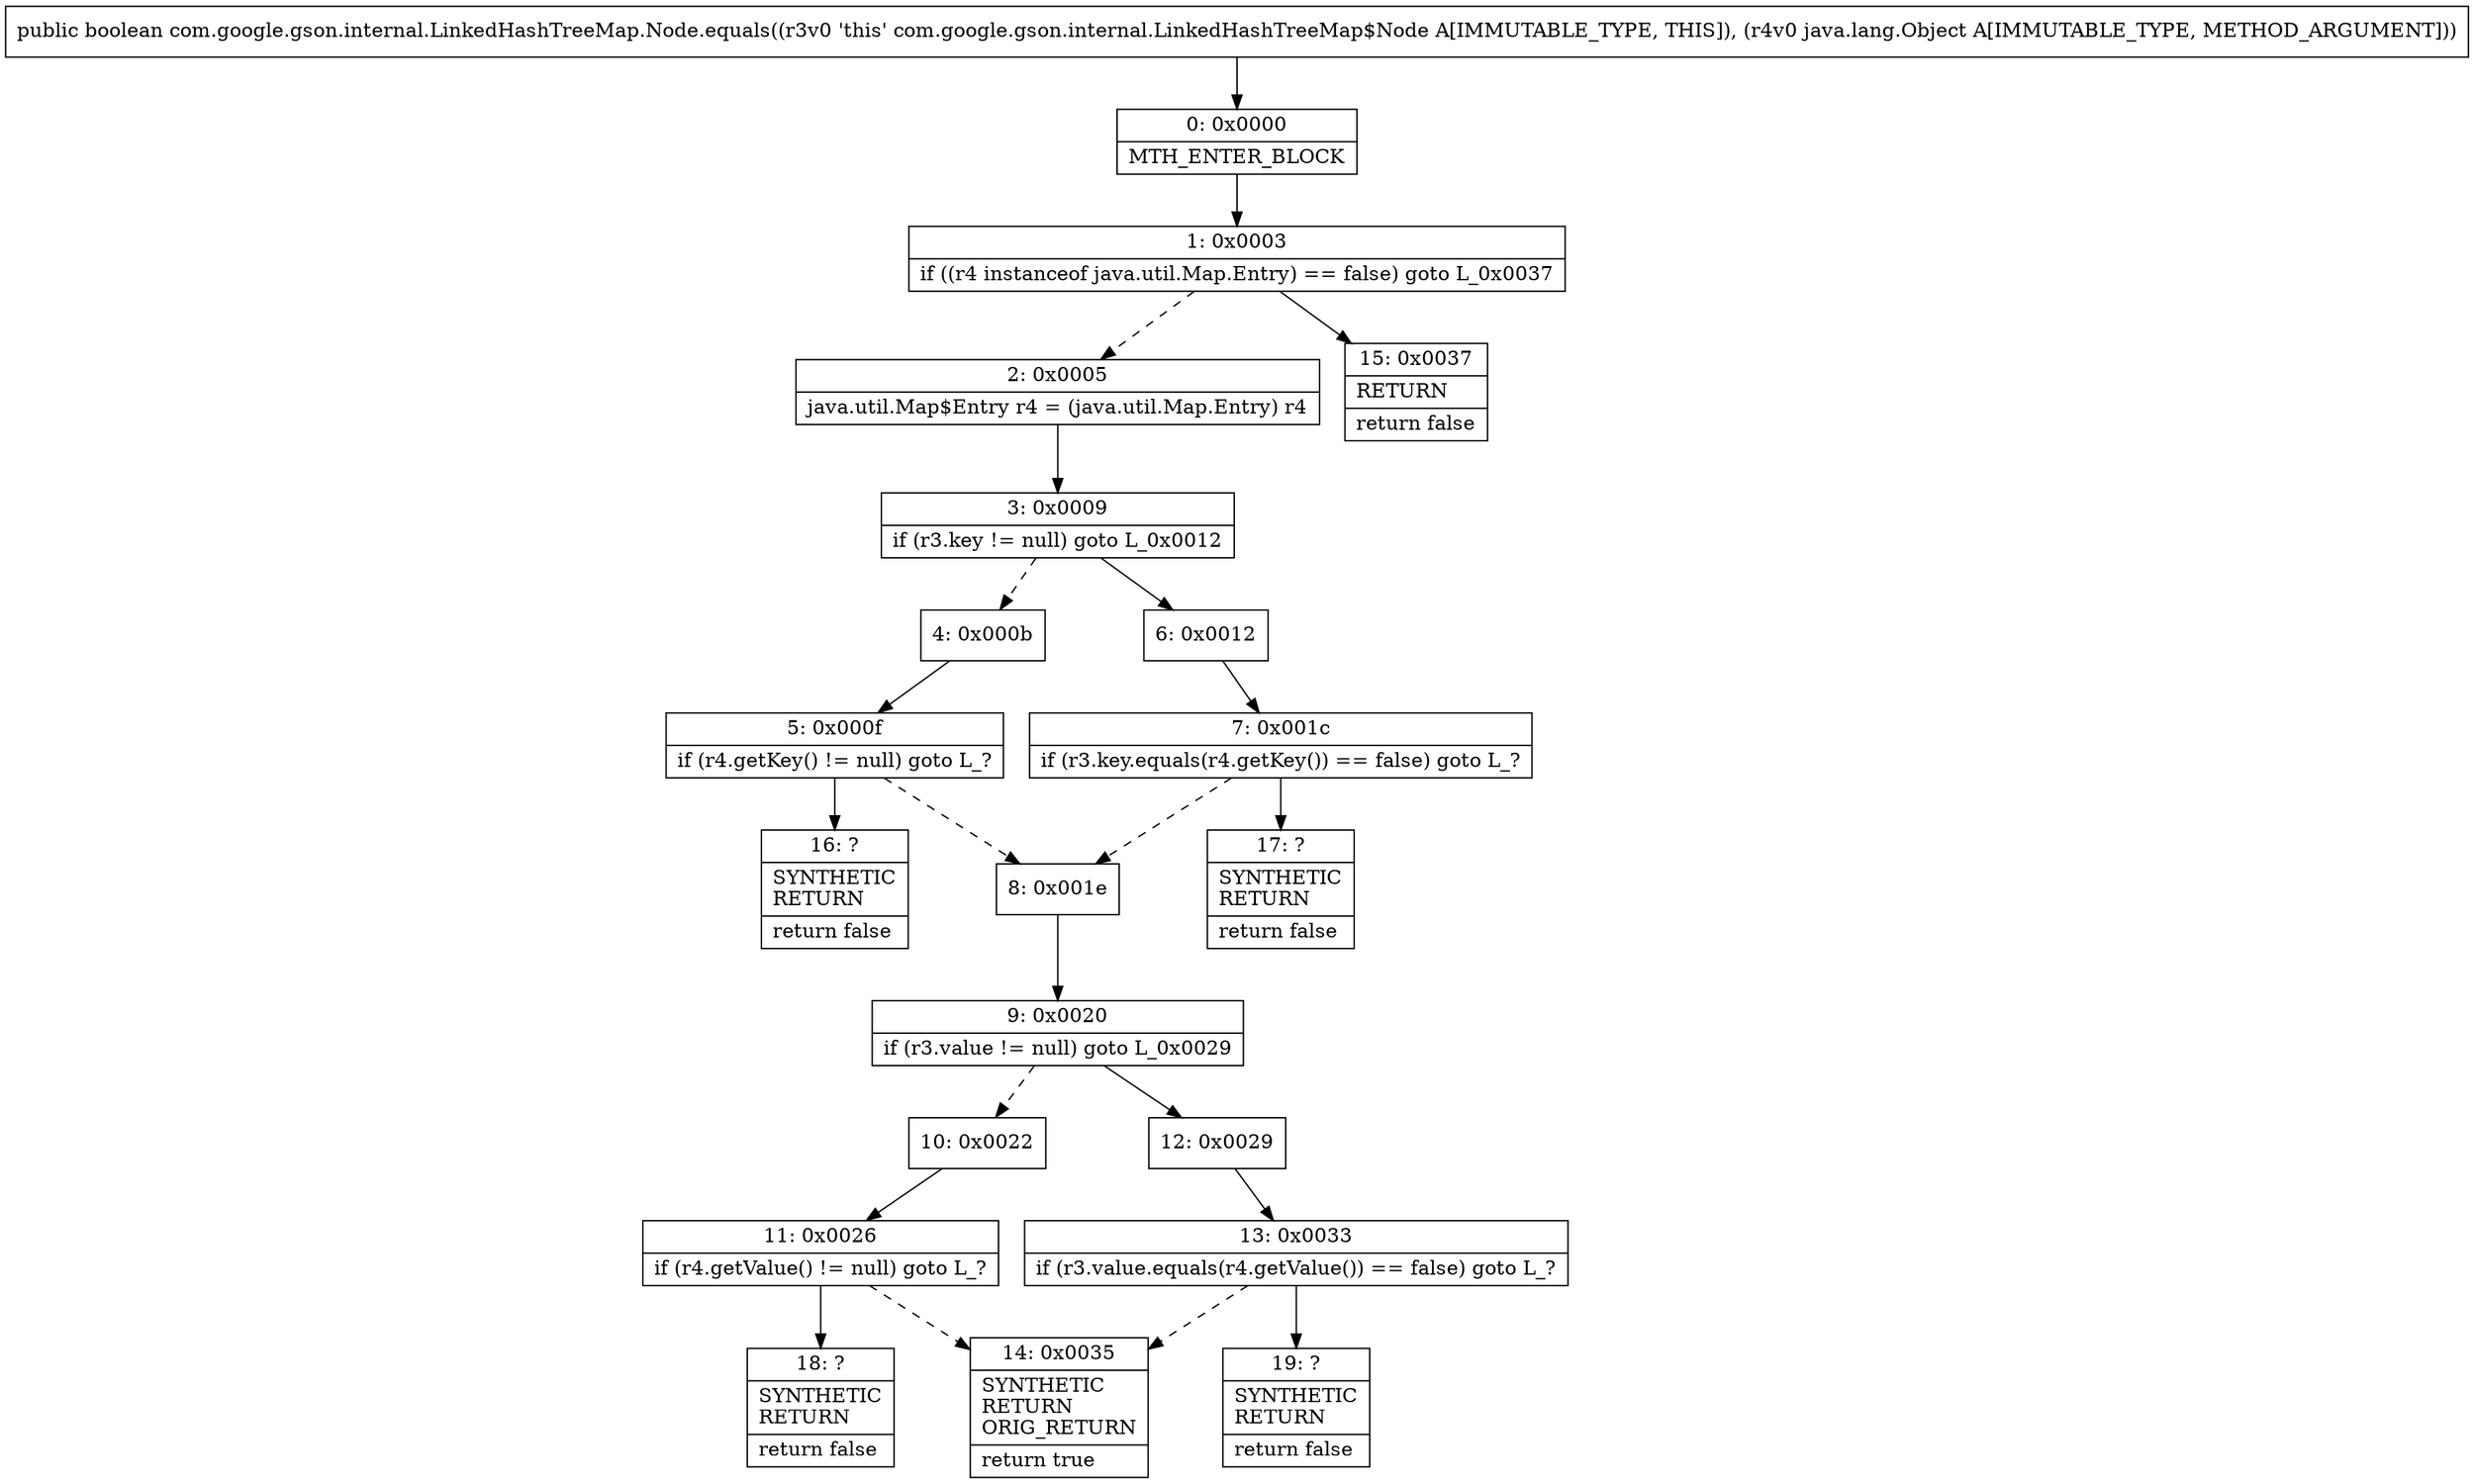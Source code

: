 digraph "CFG forcom.google.gson.internal.LinkedHashTreeMap.Node.equals(Ljava\/lang\/Object;)Z" {
Node_0 [shape=record,label="{0\:\ 0x0000|MTH_ENTER_BLOCK\l}"];
Node_1 [shape=record,label="{1\:\ 0x0003|if ((r4 instanceof java.util.Map.Entry) == false) goto L_0x0037\l}"];
Node_2 [shape=record,label="{2\:\ 0x0005|java.util.Map$Entry r4 = (java.util.Map.Entry) r4\l}"];
Node_3 [shape=record,label="{3\:\ 0x0009|if (r3.key != null) goto L_0x0012\l}"];
Node_4 [shape=record,label="{4\:\ 0x000b}"];
Node_5 [shape=record,label="{5\:\ 0x000f|if (r4.getKey() != null) goto L_?\l}"];
Node_6 [shape=record,label="{6\:\ 0x0012}"];
Node_7 [shape=record,label="{7\:\ 0x001c|if (r3.key.equals(r4.getKey()) == false) goto L_?\l}"];
Node_8 [shape=record,label="{8\:\ 0x001e}"];
Node_9 [shape=record,label="{9\:\ 0x0020|if (r3.value != null) goto L_0x0029\l}"];
Node_10 [shape=record,label="{10\:\ 0x0022}"];
Node_11 [shape=record,label="{11\:\ 0x0026|if (r4.getValue() != null) goto L_?\l}"];
Node_12 [shape=record,label="{12\:\ 0x0029}"];
Node_13 [shape=record,label="{13\:\ 0x0033|if (r3.value.equals(r4.getValue()) == false) goto L_?\l}"];
Node_14 [shape=record,label="{14\:\ 0x0035|SYNTHETIC\lRETURN\lORIG_RETURN\l|return true\l}"];
Node_15 [shape=record,label="{15\:\ 0x0037|RETURN\l|return false\l}"];
Node_16 [shape=record,label="{16\:\ ?|SYNTHETIC\lRETURN\l|return false\l}"];
Node_17 [shape=record,label="{17\:\ ?|SYNTHETIC\lRETURN\l|return false\l}"];
Node_18 [shape=record,label="{18\:\ ?|SYNTHETIC\lRETURN\l|return false\l}"];
Node_19 [shape=record,label="{19\:\ ?|SYNTHETIC\lRETURN\l|return false\l}"];
MethodNode[shape=record,label="{public boolean com.google.gson.internal.LinkedHashTreeMap.Node.equals((r3v0 'this' com.google.gson.internal.LinkedHashTreeMap$Node A[IMMUTABLE_TYPE, THIS]), (r4v0 java.lang.Object A[IMMUTABLE_TYPE, METHOD_ARGUMENT])) }"];
MethodNode -> Node_0;
Node_0 -> Node_1;
Node_1 -> Node_2[style=dashed];
Node_1 -> Node_15;
Node_2 -> Node_3;
Node_3 -> Node_4[style=dashed];
Node_3 -> Node_6;
Node_4 -> Node_5;
Node_5 -> Node_8[style=dashed];
Node_5 -> Node_16;
Node_6 -> Node_7;
Node_7 -> Node_8[style=dashed];
Node_7 -> Node_17;
Node_8 -> Node_9;
Node_9 -> Node_10[style=dashed];
Node_9 -> Node_12;
Node_10 -> Node_11;
Node_11 -> Node_14[style=dashed];
Node_11 -> Node_18;
Node_12 -> Node_13;
Node_13 -> Node_14[style=dashed];
Node_13 -> Node_19;
}


